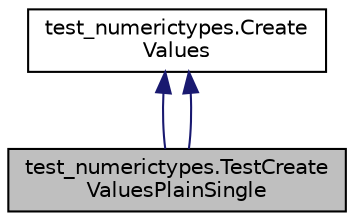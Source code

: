 digraph "test_numerictypes.TestCreateValuesPlainSingle"
{
 // LATEX_PDF_SIZE
  edge [fontname="Helvetica",fontsize="10",labelfontname="Helvetica",labelfontsize="10"];
  node [fontname="Helvetica",fontsize="10",shape=record];
  Node1 [label="test_numerictypes.TestCreate\lValuesPlainSingle",height=0.2,width=0.4,color="black", fillcolor="grey75", style="filled", fontcolor="black",tooltip=" "];
  Node2 -> Node1 [dir="back",color="midnightblue",fontsize="10",style="solid",fontname="Helvetica"];
  Node2 [label="test_numerictypes.Create\lValues",height=0.2,width=0.4,color="black", fillcolor="white", style="filled",URL="$classtest__numerictypes_1_1CreateValues.html",tooltip=" "];
  Node2 -> Node1 [dir="back",color="midnightblue",fontsize="10",style="solid",fontname="Helvetica"];
}
